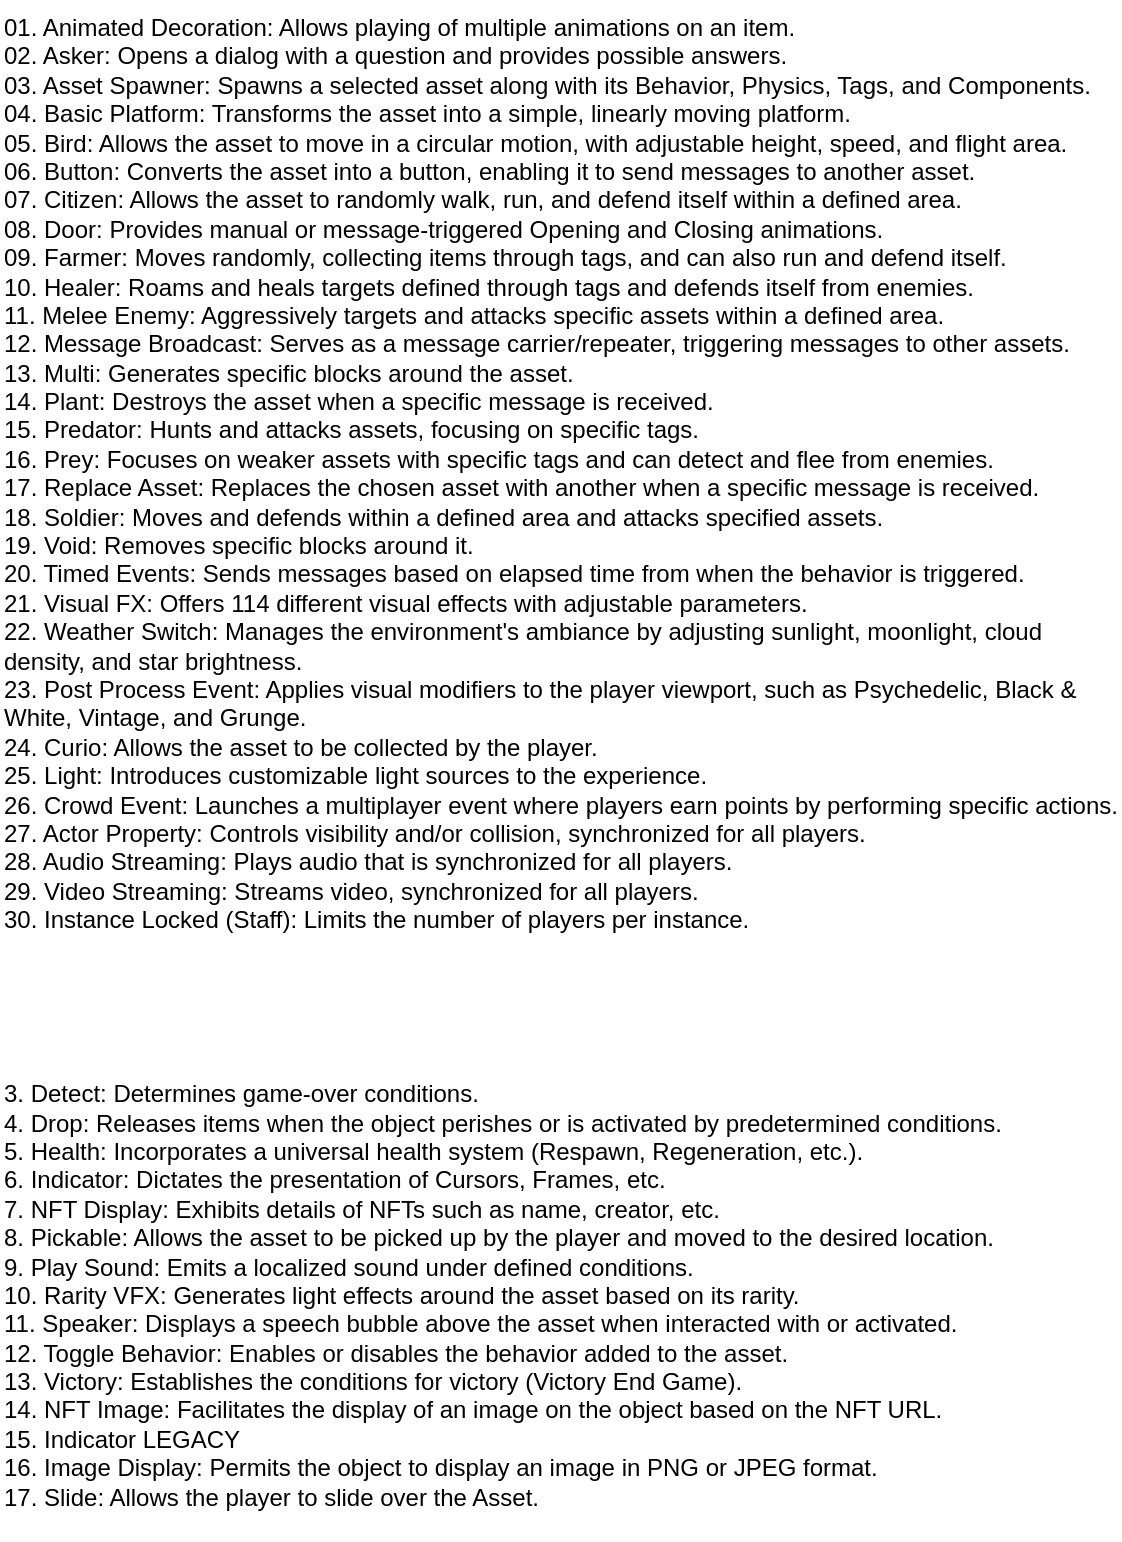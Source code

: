 <mxfile version="21.8.2" type="google" pages="2">
  <diagram id="mDwku48qoqfRLmOv8rcX" name="MAIN">
    <mxGraphModel grid="1" page="1" gridSize="10" guides="1" tooltips="1" connect="1" arrows="1" fold="1" pageScale="1" pageWidth="1100" pageHeight="850" math="0" shadow="0">
      <root>
        <mxCell id="0" />
        <mxCell id="1" parent="0" />
        <mxCell id="qjgolhECuz0Gn0i2c_y1-2" value="Components:&#xa;1. Climbable: Allows players to climb the object at a specified speed.&#xa;2. Collectible: Can be collected by the player.&#xa;3. Detect: Determines game-over conditions.&#xa;4. Drop: Releases items when the object perishes or is activated by predetermined conditions.&#xa;5. Health: Incorporates a universal health system (Respawn, Regeneration, etc.).&#xa;6. Indicator: Dictates the presentation of Cursors, Frames, etc.&#xa;7. NFT Display: Exhibits details of NFTs such as name, creator, etc.&#xa;8. Pickable: Allows the asset to be picked up by the player and moved to the desired location.&#xa;9. Play Sound: Emits a localized sound under defined conditions.&#xa;10. Rarity VFX: Generates light effects around the asset based on its rarity.&#xa;11. Speaker: Displays a speech bubble above the asset when interacted with or activated.&#xa;12. Toggle Behavior: Enables or disables the behavior added to the asset.&#xa;13. Victory: Establishes the conditions for victory (Victory End Game).&#xa;14. NFT Image: Facilitates the display of an image on the object based on the NFT URL.&#xa;15. Indicator LEGACY&#xa;16. Image Display: Permits the object to display an image in PNG or JPEG format.&#xa;17. Slide: Allows the player to slide over the Asset." style="text;whiteSpace=wrap;fillColor=default;" vertex="1" parent="1">
          <mxGeometry x="-1920" y="-440" width="560" height="280" as="geometry" />
        </mxCell>
        <mxCell id="qjgolhECuz0Gn0i2c_y1-5" value="01. Animated Decoration: Allows playing of multiple animations on an item.&#xa;02. Asker: Opens a dialog with a question and provides possible answers.&#xa;03. Asset Spawner: Spawns a selected asset along with its Behavior, Physics, Tags, and Components.&#xa;04. Basic Platform: Transforms the asset into a simple, linearly moving platform.&#xa;05. Bird: Allows the asset to move in a circular motion, with adjustable height, speed, and flight area.&#xa;06. Button: Converts the asset into a button, enabling it to send messages to another asset.&#xa;07. Citizen: Allows the asset to randomly walk, run, and defend itself within a defined area.&#xa;08. Door: Provides manual or message-triggered Opening and Closing animations.&#xa;09. Farmer: Moves randomly, collecting items through tags, and can also run and defend itself.&#xa;10. Healer: Roams and heals targets defined through tags and defends itself from enemies.&#xa;11. Melee Enemy: Aggressively targets and attacks specific assets within a defined area.&#xa;12. Message Broadcast: Serves as a message carrier/repeater, triggering messages to other assets.&#xa;13. Multi: Generates specific blocks around the asset.&#xa;14. Plant: Destroys the asset when a specific message is received.&#xa;15. Predator: Hunts and attacks assets, focusing on specific tags.&#xa;16. Prey: Focuses on weaker assets with specific tags and can detect and flee from enemies.&#xa;17. Replace Asset: Replaces the chosen asset with another when a specific message is received.&#xa;18. Soldier: Moves and defends within a defined area and attacks specified assets.&#xa;19. Void: Removes specific blocks around it.&#xa;20. Timed Events: Sends messages based on elapsed time from when the behavior is triggered.&#xa;21. Visual FX: Offers 114 different visual effects with adjustable parameters.&#xa;22. Weather Switch: Manages the environment&#39;s ambiance by adjusting sunlight, moonlight, cloud density, and star brightness.&#xa;23. Post Process Event: Applies visual modifiers to the player viewport, such as Psychedelic, Black &amp; White, Vintage, and Grunge.&#xa;24. Curio: Allows the asset to be collected by the player.&#xa;25. Light: Introduces customizable light sources to the experience.&#xa;26. Crowd Event: Launches a multiplayer event where players earn points by performing specific actions.&#xa;27. Actor Property: Controls visibility and/or collision, synchronized for all players.&#xa;28. Audio Streaming: Plays audio that is synchronized for all players.&#xa;29. Video Streaming: Streams video, synchronized for all players.&#xa;30. Instance Locked (Staff): Limits the number of players per instance." style="text;whiteSpace=wrap;fillColor=default;" vertex="1" parent="1">
          <mxGeometry x="-1920" y="-930" width="560" height="540" as="geometry" />
        </mxCell>
      </root>
    </mxGraphModel>
  </diagram>
  <diagram id="a_8u4K5iVSQByC189WdS" name="Page-2">
    <mxGraphModel grid="1" page="1" gridSize="10" guides="1" tooltips="1" connect="1" arrows="1" fold="1" pageScale="1" pageWidth="1100" pageHeight="850" math="0" shadow="0">
      <root>
        <mxCell id="0" />
        <mxCell id="1" parent="0" />
      </root>
    </mxGraphModel>
  </diagram>
</mxfile>
